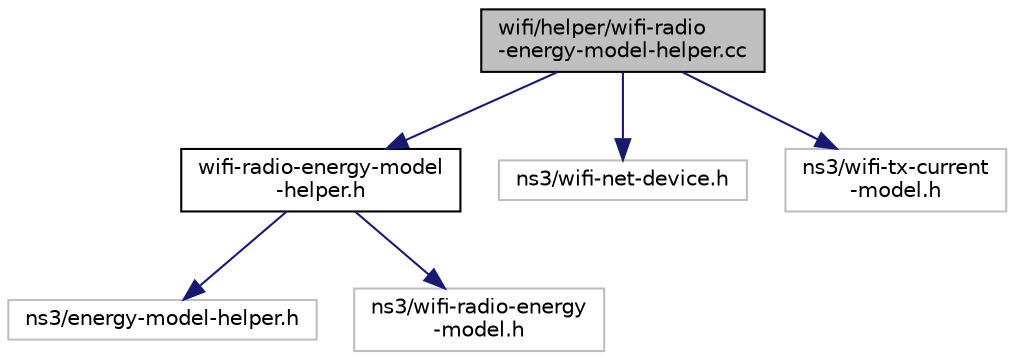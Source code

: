 digraph "wifi/helper/wifi-radio-energy-model-helper.cc"
{
  edge [fontname="Helvetica",fontsize="10",labelfontname="Helvetica",labelfontsize="10"];
  node [fontname="Helvetica",fontsize="10",shape=record];
  Node1 [label="wifi/helper/wifi-radio\l-energy-model-helper.cc",height=0.2,width=0.4,color="black", fillcolor="grey75", style="filled", fontcolor="black"];
  Node1 -> Node2 [color="midnightblue",fontsize="10",style="solid"];
  Node2 [label="wifi-radio-energy-model\l-helper.h",height=0.2,width=0.4,color="black", fillcolor="white", style="filled",URL="$d0/d3e/wifi-radio-energy-model-helper_8h.html"];
  Node2 -> Node3 [color="midnightblue",fontsize="10",style="solid"];
  Node3 [label="ns3/energy-model-helper.h",height=0.2,width=0.4,color="grey75", fillcolor="white", style="filled"];
  Node2 -> Node4 [color="midnightblue",fontsize="10",style="solid"];
  Node4 [label="ns3/wifi-radio-energy\l-model.h",height=0.2,width=0.4,color="grey75", fillcolor="white", style="filled"];
  Node1 -> Node5 [color="midnightblue",fontsize="10",style="solid"];
  Node5 [label="ns3/wifi-net-device.h",height=0.2,width=0.4,color="grey75", fillcolor="white", style="filled"];
  Node1 -> Node6 [color="midnightblue",fontsize="10",style="solid"];
  Node6 [label="ns3/wifi-tx-current\l-model.h",height=0.2,width=0.4,color="grey75", fillcolor="white", style="filled"];
}
